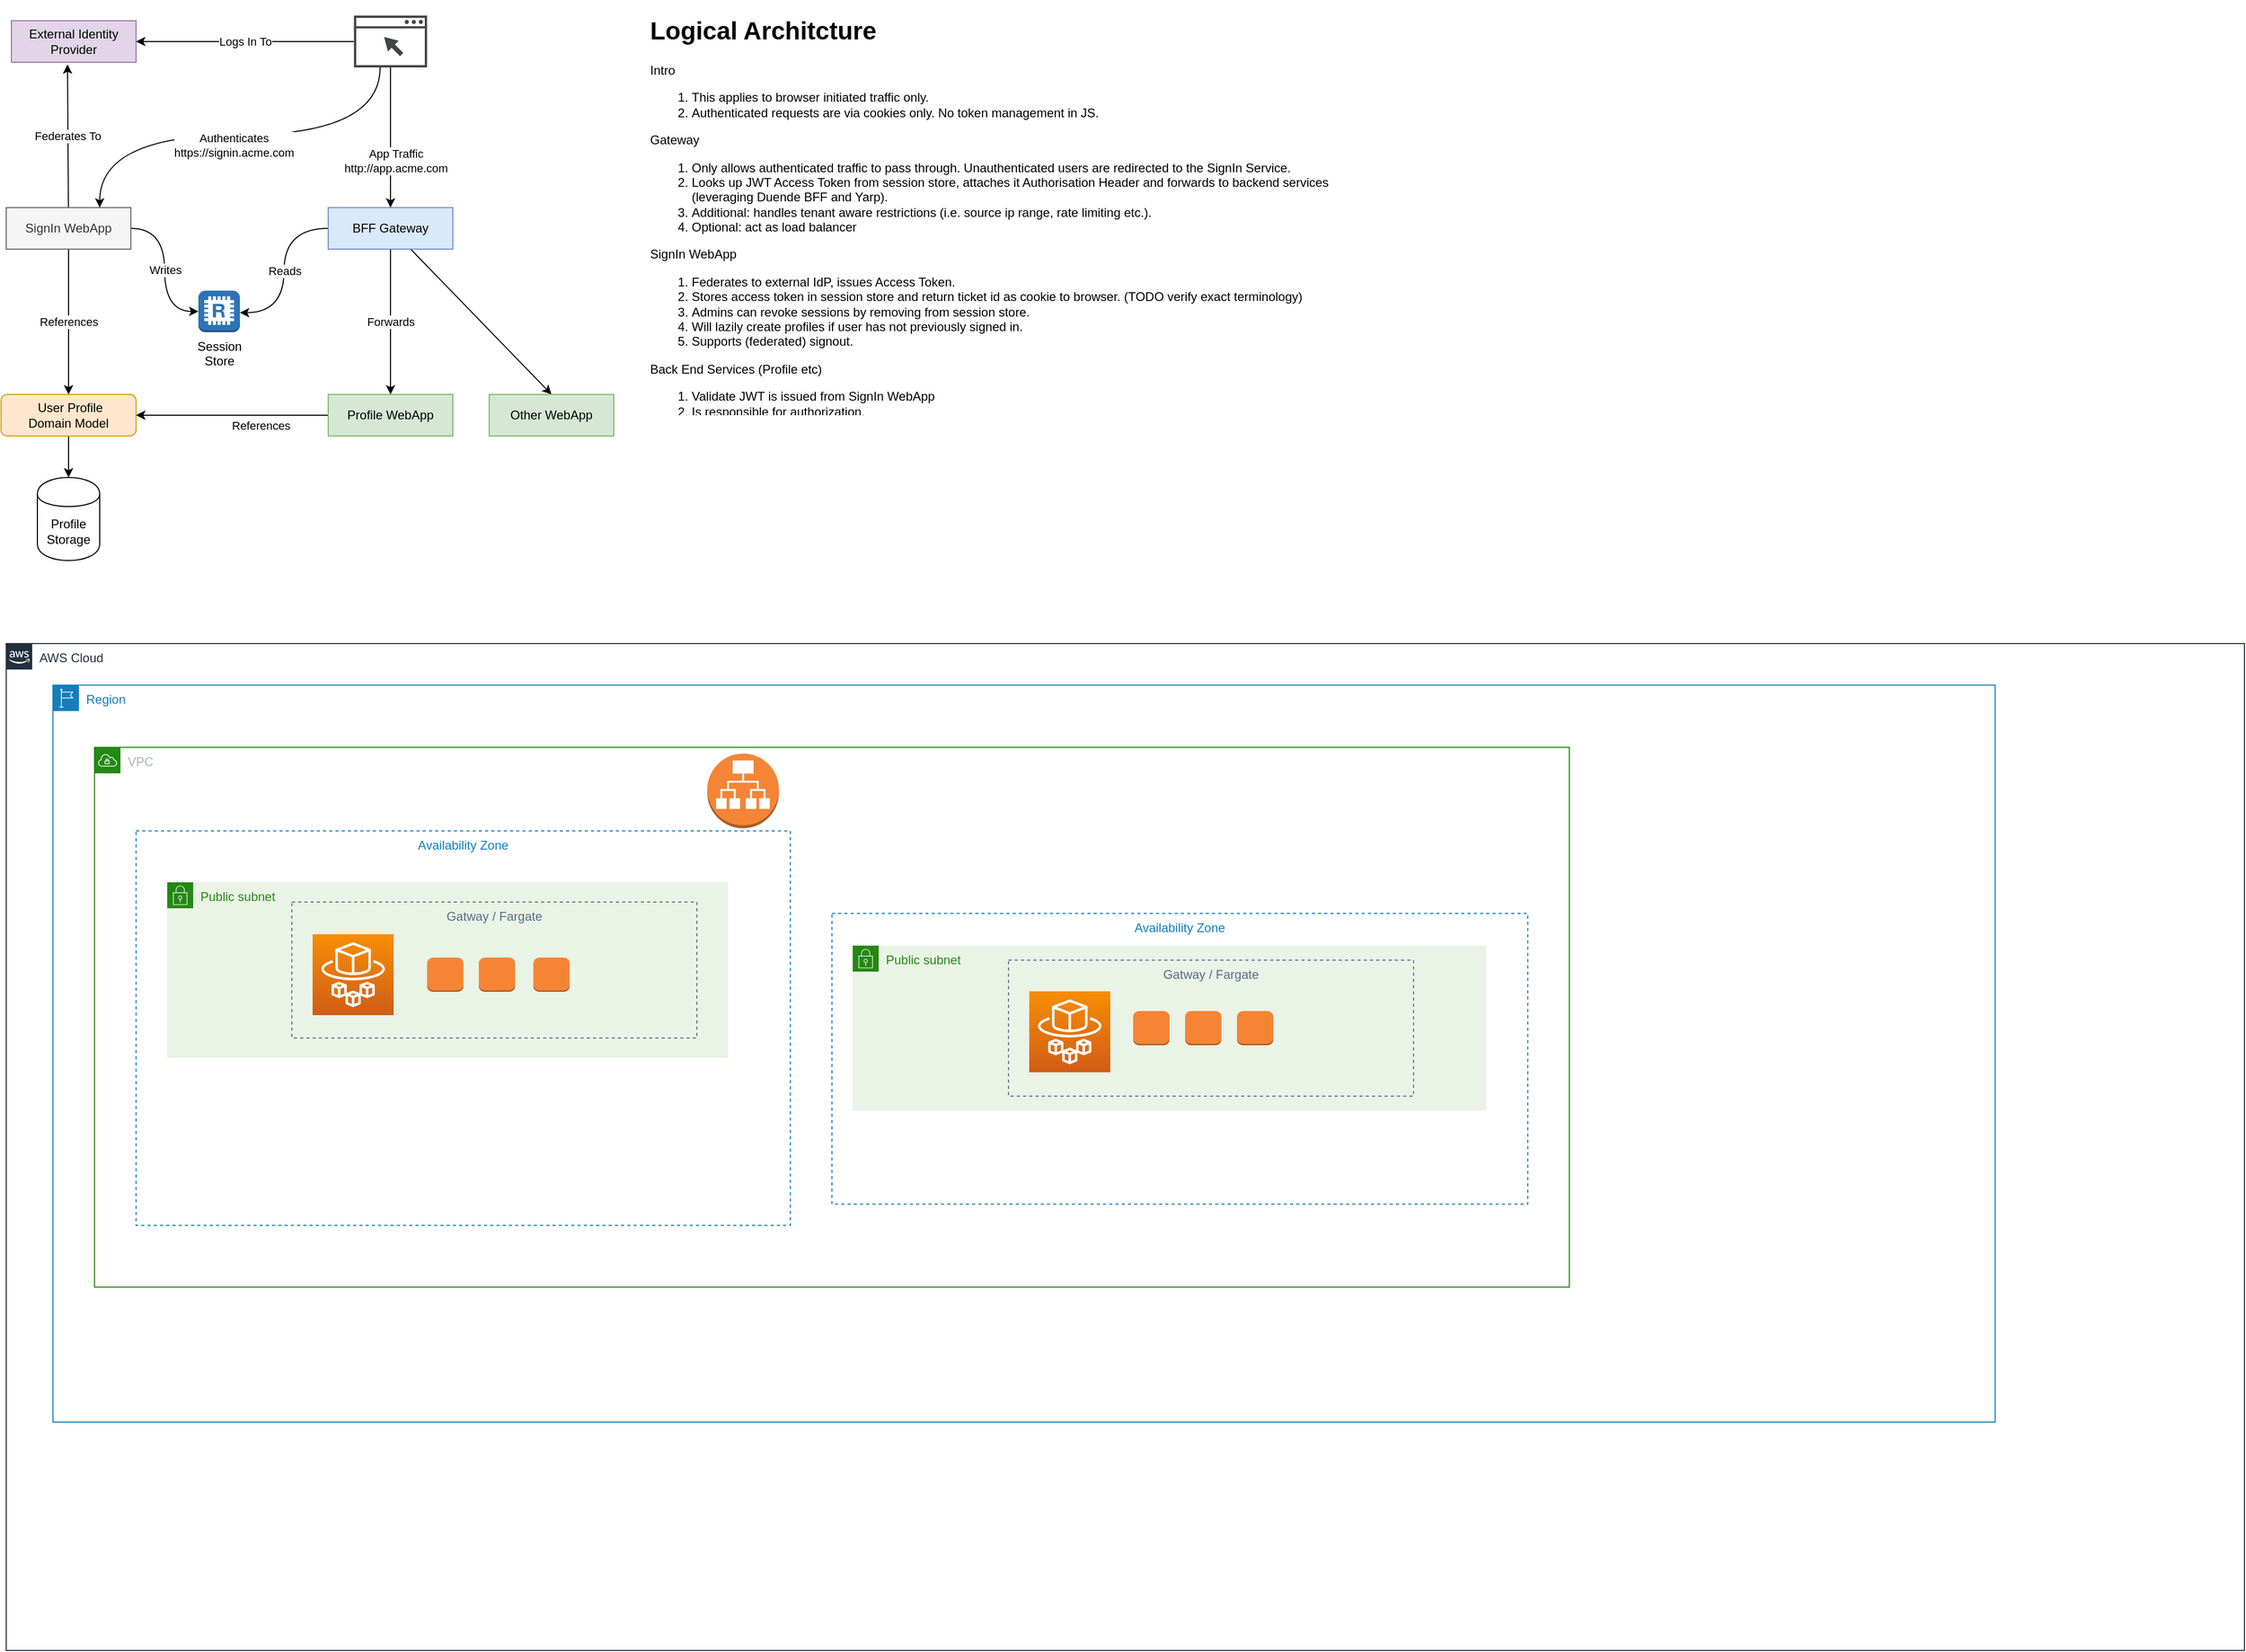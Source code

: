 <mxfile version="12.9.13" type="device"><diagram id="ua64xK7kxZfGMdoCaSgO" name="Page-1"><mxGraphModel dx="1673" dy="1120" grid="1" gridSize="10" guides="1" tooltips="1" connect="1" arrows="1" fold="1" page="0" pageScale="1" pageWidth="827" pageHeight="1169" math="0" shadow="0"><root><mxCell id="0"/><mxCell id="1" parent="0"/><mxCell id="idB7KUQ6YToKDetQzfYl-16" value="AWS Cloud" style="points=[[0,0],[0.25,0],[0.5,0],[0.75,0],[1,0],[1,0.25],[1,0.5],[1,0.75],[1,1],[0.75,1],[0.5,1],[0.25,1],[0,1],[0,0.75],[0,0.5],[0,0.25]];outlineConnect=0;gradientColor=none;html=1;whiteSpace=wrap;fontSize=12;fontStyle=0;shape=mxgraph.aws4.group;grIcon=mxgraph.aws4.group_aws_cloud_alt;strokeColor=#232F3E;fillColor=none;verticalAlign=top;align=left;spacingLeft=30;fontColor=#232F3E;dashed=0;" parent="1" vertex="1"><mxGeometry x="75" y="720" width="2155" height="970" as="geometry"/></mxCell><mxCell id="7k24Nu6NiUoaTllKFjQA-3" value="Region" style="points=[[0,0],[0.25,0],[0.5,0],[0.75,0],[1,0],[1,0.25],[1,0.5],[1,0.75],[1,1],[0.75,1],[0.5,1],[0.25,1],[0,1],[0,0.75],[0,0.5],[0,0.25]];outlineConnect=0;gradientColor=none;html=1;whiteSpace=wrap;fontSize=12;fontStyle=0;shape=mxgraph.aws4.group;grIcon=mxgraph.aws4.group_region;strokeColor=#147EBA;fillColor=none;verticalAlign=top;align=left;spacingLeft=30;fontColor=#147EBA;dashed=0;" vertex="1" parent="1"><mxGeometry x="120" y="760" width="1870" height="710" as="geometry"/></mxCell><mxCell id="7k24Nu6NiUoaTllKFjQA-6" value="VPC" style="points=[[0,0],[0.25,0],[0.5,0],[0.75,0],[1,0],[1,0.25],[1,0.5],[1,0.75],[1,1],[0.75,1],[0.5,1],[0.25,1],[0,1],[0,0.75],[0,0.5],[0,0.25]];outlineConnect=0;gradientColor=none;html=1;whiteSpace=wrap;fontSize=12;fontStyle=0;shape=mxgraph.aws4.group;grIcon=mxgraph.aws4.group_vpc;strokeColor=#248814;fillColor=none;verticalAlign=top;align=left;spacingLeft=30;fontColor=#AAB7B8;dashed=0;" vertex="1" parent="1"><mxGeometry x="160" y="820" width="1420" height="520" as="geometry"/></mxCell><mxCell id="7k24Nu6NiUoaTllKFjQA-4" value="Availability Zone" style="fillColor=none;strokeColor=#147EBA;dashed=1;verticalAlign=top;fontStyle=0;fontColor=#147EBA;" vertex="1" parent="1"><mxGeometry x="200" y="900.5" width="630" height="380" as="geometry"/></mxCell><mxCell id="rXoIYPhhCEdJAAbiKRI2-9" value="References" style="edgeStyle=orthogonalEdgeStyle;rounded=0;orthogonalLoop=1;jettySize=auto;html=1;entryX=0.5;entryY=0;entryDx=0;entryDy=0;curved=1;" parent="1" source="rXoIYPhhCEdJAAbiKRI2-1" target="rXoIYPhhCEdJAAbiKRI2-6" edge="1"><mxGeometry relative="1" as="geometry"/></mxCell><mxCell id="rXoIYPhhCEdJAAbiKRI2-22" value="Writes" style="edgeStyle=orthogonalEdgeStyle;curved=1;rounded=0;orthogonalLoop=1;jettySize=auto;html=1;entryX=0;entryY=0.5;entryDx=0;entryDy=0;entryPerimeter=0;" parent="1" source="rXoIYPhhCEdJAAbiKRI2-1" target="rXoIYPhhCEdJAAbiKRI2-21" edge="1"><mxGeometry relative="1" as="geometry"/></mxCell><mxCell id="rXoIYPhhCEdJAAbiKRI2-29" value="Federates To" style="edgeStyle=none;rounded=0;orthogonalLoop=1;jettySize=auto;html=1;entryX=0.45;entryY=1.05;entryDx=0;entryDy=0;entryPerimeter=0;" parent="1" source="rXoIYPhhCEdJAAbiKRI2-1" target="rXoIYPhhCEdJAAbiKRI2-4" edge="1"><mxGeometry relative="1" as="geometry"/></mxCell><mxCell id="rXoIYPhhCEdJAAbiKRI2-1" value="SignIn WebApp" style="rounded=0;whiteSpace=wrap;html=1;fillColor=#f5f5f5;strokeColor=#666666;fontColor=#333333;" parent="1" vertex="1"><mxGeometry x="75" y="300" width="120" height="40" as="geometry"/></mxCell><mxCell id="rXoIYPhhCEdJAAbiKRI2-24" value="Reads" style="edgeStyle=orthogonalEdgeStyle;curved=1;rounded=0;orthogonalLoop=1;jettySize=auto;html=1;entryX=1;entryY=0.53;entryDx=0;entryDy=0;entryPerimeter=0;" parent="1" source="rXoIYPhhCEdJAAbiKRI2-3" target="rXoIYPhhCEdJAAbiKRI2-21" edge="1"><mxGeometry relative="1" as="geometry"/></mxCell><mxCell id="rXoIYPhhCEdJAAbiKRI2-33" value="Forwards" style="edgeStyle=none;rounded=0;orthogonalLoop=1;jettySize=auto;html=1;entryX=0.5;entryY=0;entryDx=0;entryDy=0;" parent="1" source="rXoIYPhhCEdJAAbiKRI2-3" target="rXoIYPhhCEdJAAbiKRI2-11" edge="1"><mxGeometry relative="1" as="geometry"/></mxCell><mxCell id="rXoIYPhhCEdJAAbiKRI2-35" style="edgeStyle=none;rounded=0;orthogonalLoop=1;jettySize=auto;html=1;entryX=0.5;entryY=0;entryDx=0;entryDy=0;" parent="1" source="rXoIYPhhCEdJAAbiKRI2-3" target="rXoIYPhhCEdJAAbiKRI2-34" edge="1"><mxGeometry relative="1" as="geometry"/></mxCell><mxCell id="rXoIYPhhCEdJAAbiKRI2-3" value="BFF Gateway" style="rounded=0;whiteSpace=wrap;html=1;fillColor=#dae8fc;strokeColor=#6c8ebf;" parent="1" vertex="1"><mxGeometry x="385" y="300" width="120" height="40" as="geometry"/></mxCell><mxCell id="rXoIYPhhCEdJAAbiKRI2-4" value="External Identity Provider" style="rounded=0;whiteSpace=wrap;html=1;fillColor=#e1d5e7;strokeColor=#9673a6;" parent="1" vertex="1"><mxGeometry x="80" y="120" width="120" height="40" as="geometry"/></mxCell><mxCell id="rXoIYPhhCEdJAAbiKRI2-10" style="edgeStyle=orthogonalEdgeStyle;curved=1;rounded=0;orthogonalLoop=1;jettySize=auto;html=1;" parent="1" source="rXoIYPhhCEdJAAbiKRI2-6" target="rXoIYPhhCEdJAAbiKRI2-8" edge="1"><mxGeometry relative="1" as="geometry"/></mxCell><mxCell id="rXoIYPhhCEdJAAbiKRI2-6" value="&amp;nbsp;User Profile&lt;br&gt;Domain Model" style="rounded=1;whiteSpace=wrap;html=1;align=center;fillColor=#ffe6cc;strokeColor=#d79b00;" parent="1" vertex="1"><mxGeometry x="70" y="480" width="130" height="40" as="geometry"/></mxCell><mxCell id="rXoIYPhhCEdJAAbiKRI2-8" value="Profile Storage" style="shape=cylinder;whiteSpace=wrap;html=1;boundedLbl=1;backgroundOutline=1;align=center;" parent="1" vertex="1"><mxGeometry x="105" y="560" width="60" height="80" as="geometry"/></mxCell><mxCell id="rXoIYPhhCEdJAAbiKRI2-20" value="References" style="edgeStyle=orthogonalEdgeStyle;curved=1;rounded=0;orthogonalLoop=1;jettySize=auto;html=1;entryX=1;entryY=0.5;entryDx=0;entryDy=0;" parent="1" source="rXoIYPhhCEdJAAbiKRI2-11" target="rXoIYPhhCEdJAAbiKRI2-6" edge="1"><mxGeometry x="-0.29" y="10" relative="1" as="geometry"><mxPoint as="offset"/></mxGeometry></mxCell><mxCell id="rXoIYPhhCEdJAAbiKRI2-11" value="Profile WebApp" style="rounded=0;whiteSpace=wrap;html=1;fillColor=#d5e8d4;strokeColor=#82b366;" parent="1" vertex="1"><mxGeometry x="385" y="480" width="120" height="40" as="geometry"/></mxCell><mxCell id="rXoIYPhhCEdJAAbiKRI2-21" value="Session&lt;br&gt;Store" style="outlineConnect=0;dashed=0;verticalLabelPosition=bottom;verticalAlign=top;align=center;html=1;shape=mxgraph.aws3.redis;fillColor=#2E73B8;gradientColor=none;" parent="1" vertex="1"><mxGeometry x="260" y="380" width="40" height="40" as="geometry"/></mxCell><mxCell id="rXoIYPhhCEdJAAbiKRI2-27" value="App Traffic&lt;br&gt;http://app.acme.com" style="rounded=0;orthogonalLoop=1;jettySize=auto;html=1;" parent="1" source="rXoIYPhhCEdJAAbiKRI2-26" target="rXoIYPhhCEdJAAbiKRI2-3" edge="1"><mxGeometry x="0.333" y="5" relative="1" as="geometry"><mxPoint as="offset"/></mxGeometry></mxCell><mxCell id="rXoIYPhhCEdJAAbiKRI2-28" style="edgeStyle=orthogonalEdgeStyle;curved=1;rounded=0;orthogonalLoop=1;jettySize=auto;html=1;entryX=0.75;entryY=0;entryDx=0;entryDy=0;" parent="1" source="rXoIYPhhCEdJAAbiKRI2-26" target="rXoIYPhhCEdJAAbiKRI2-1" edge="1"><mxGeometry relative="1" as="geometry"><Array as="points"><mxPoint x="435" y="230"/><mxPoint x="165" y="230"/></Array></mxGeometry></mxCell><mxCell id="rXoIYPhhCEdJAAbiKRI2-30" value="Authenticates&lt;br&gt;https://signin.acme.com" style="edgeLabel;html=1;align=center;verticalAlign=middle;resizable=0;points=[];" parent="rXoIYPhhCEdJAAbiKRI2-28" vertex="1" connectable="0"><mxGeometry x="-0.195" y="27" relative="1" as="geometry"><mxPoint x="-43.2" y="-17" as="offset"/></mxGeometry></mxCell><mxCell id="rXoIYPhhCEdJAAbiKRI2-38" value="Logs In To" style="edgeStyle=none;rounded=0;orthogonalLoop=1;jettySize=auto;html=1;entryX=1;entryY=0.5;entryDx=0;entryDy=0;" parent="1" source="rXoIYPhhCEdJAAbiKRI2-26" target="rXoIYPhhCEdJAAbiKRI2-4" edge="1"><mxGeometry relative="1" as="geometry"/></mxCell><mxCell id="rXoIYPhhCEdJAAbiKRI2-26" value="" style="pointerEvents=1;shadow=0;dashed=0;html=1;strokeColor=none;fillColor=#434445;aspect=fixed;labelPosition=center;verticalLabelPosition=bottom;verticalAlign=top;align=center;outlineConnect=0;shape=mxgraph.vvd.web_browser;" parent="1" vertex="1"><mxGeometry x="409.79" y="115" width="70.42" height="50" as="geometry"/></mxCell><mxCell id="rXoIYPhhCEdJAAbiKRI2-34" value="Other WebApp" style="rounded=0;whiteSpace=wrap;html=1;fillColor=#d5e8d4;strokeColor=#82b366;" parent="1" vertex="1"><mxGeometry x="540" y="480" width="120" height="40" as="geometry"/></mxCell><mxCell id="rXoIYPhhCEdJAAbiKRI2-36" value="&lt;h1&gt;Logical Architcture&lt;/h1&gt;&lt;div&gt;Intro&lt;/div&gt;&lt;p&gt;&lt;/p&gt;&lt;ol&gt;&lt;li&gt;This applies to browser initiated traffic only.&lt;/li&gt;&lt;li&gt;Authenticated requests are via cookies only. No token management in JS.&lt;/li&gt;&lt;/ol&gt;&lt;div&gt;Gateway&lt;/div&gt;&lt;ol&gt;&lt;li&gt;Only allows authenticated traffic to pass through. Unauthenticated users are redirected to the SignIn Service.&lt;/li&gt;&lt;li&gt;Looks up JWT Access Token from session store, attaches it Authorisation Header and forwards to backend services (leveraging Duende BFF and Yarp).&lt;/li&gt;&lt;li&gt;Additional: handles tenant aware restrictions (i.e. source ip range, rate limiting etc.).&lt;/li&gt;&lt;li&gt;Optional: act as load balancer&lt;/li&gt;&lt;/ol&gt;&lt;div&gt;SignIn WebApp&lt;/div&gt;&lt;div&gt;&lt;ol&gt;&lt;li&gt;Federates to external IdP, issues Access Token.&lt;/li&gt;&lt;li&gt;Stores access token in session store and return ticket id as cookie to browser. (TODO verify exact terminology)&lt;/li&gt;&lt;li&gt;Admins can revoke sessions by removing from session store.&lt;/li&gt;&lt;li&gt;Will lazily create profiles if user has not previously signed in.&lt;/li&gt;&lt;li&gt;Supports (federated) signout.&lt;/li&gt;&lt;/ol&gt;&lt;div&gt;Back End Services (Profile etc)&lt;/div&gt;&lt;/div&gt;&lt;div&gt;&lt;ol&gt;&lt;li&gt;Validate JWT is issued from SignIn WebApp&lt;/li&gt;&lt;li&gt;Is responsible for authorization.&lt;/li&gt;&lt;/ol&gt;&lt;/div&gt;&lt;p&gt;&lt;/p&gt;" style="text;html=1;strokeColor=none;fillColor=none;spacing=5;spacingTop=-20;whiteSpace=wrap;overflow=hidden;rounded=0;align=left;" parent="1" vertex="1"><mxGeometry x="690" y="110" width="700" height="390" as="geometry"/></mxCell><mxCell id="7k24Nu6NiUoaTllKFjQA-1" value="" style="outlineConnect=0;dashed=0;verticalLabelPosition=bottom;verticalAlign=top;align=center;html=1;shape=mxgraph.aws3.application_load_balancer;fillColor=#F58536;gradientColor=none;" vertex="1" parent="1"><mxGeometry x="750" y="826" width="69" height="72" as="geometry"/></mxCell><mxCell id="7k24Nu6NiUoaTllKFjQA-5" value="Availability Zone" style="fillColor=none;strokeColor=#147EBA;dashed=1;verticalAlign=top;fontStyle=0;fontColor=#147EBA;" vertex="1" parent="1"><mxGeometry x="870" y="980" width="670" height="280" as="geometry"/></mxCell><mxCell id="7k24Nu6NiUoaTllKFjQA-8" value="Public subnet" style="points=[[0,0],[0.25,0],[0.5,0],[0.75,0],[1,0],[1,0.25],[1,0.5],[1,0.75],[1,1],[0.75,1],[0.5,1],[0.25,1],[0,1],[0,0.75],[0,0.5],[0,0.25]];outlineConnect=0;gradientColor=none;html=1;whiteSpace=wrap;fontSize=12;fontStyle=0;shape=mxgraph.aws4.group;grIcon=mxgraph.aws4.group_security_group;grStroke=0;strokeColor=#248814;fillColor=#E9F3E6;verticalAlign=top;align=left;spacingLeft=30;fontColor=#248814;dashed=0;" vertex="1" parent="1"><mxGeometry x="230" y="950" width="540" height="169" as="geometry"/></mxCell><mxCell id="7k24Nu6NiUoaTllKFjQA-9" value="Public subnet" style="points=[[0,0],[0.25,0],[0.5,0],[0.75,0],[1,0],[1,0.25],[1,0.5],[1,0.75],[1,1],[0.75,1],[0.5,1],[0.25,1],[0,1],[0,0.75],[0,0.5],[0,0.25]];outlineConnect=0;gradientColor=none;html=1;whiteSpace=wrap;fontSize=12;fontStyle=0;shape=mxgraph.aws4.group;grIcon=mxgraph.aws4.group_security_group;grStroke=0;strokeColor=#248814;fillColor=#E9F3E6;verticalAlign=top;align=left;spacingLeft=30;fontColor=#248814;dashed=0;" vertex="1" parent="1"><mxGeometry x="890" y="1011" width="610" height="159" as="geometry"/></mxCell><mxCell id="7k24Nu6NiUoaTllKFjQA-10" value="Gatway / Fargate" style="fillColor=none;strokeColor=#5A6C86;dashed=1;verticalAlign=top;fontStyle=0;fontColor=#5A6C86;" vertex="1" parent="1"><mxGeometry x="350" y="969" width="390" height="131" as="geometry"/></mxCell><mxCell id="7k24Nu6NiUoaTllKFjQA-2" value="" style="outlineConnect=0;fontColor=#232F3E;gradientColor=#F78E04;gradientDirection=north;fillColor=#D05C17;strokeColor=#ffffff;dashed=0;verticalLabelPosition=bottom;verticalAlign=top;align=center;html=1;fontSize=12;fontStyle=0;aspect=fixed;shape=mxgraph.aws4.resourceIcon;resIcon=mxgraph.aws4.fargate;" vertex="1" parent="1"><mxGeometry x="370" y="1000" width="78" height="78" as="geometry"/></mxCell><mxCell id="7k24Nu6NiUoaTllKFjQA-11" value="Gatway / Fargate" style="fillColor=none;strokeColor=#5A6C86;dashed=1;verticalAlign=top;fontStyle=0;fontColor=#5A6C86;" vertex="1" parent="1"><mxGeometry x="1040" y="1025" width="390" height="131" as="geometry"/></mxCell><mxCell id="7k24Nu6NiUoaTllKFjQA-12" value="" style="outlineConnect=0;fontColor=#232F3E;gradientColor=#F78E04;gradientDirection=north;fillColor=#D05C17;strokeColor=#ffffff;dashed=0;verticalLabelPosition=bottom;verticalAlign=top;align=center;html=1;fontSize=12;fontStyle=0;aspect=fixed;shape=mxgraph.aws4.resourceIcon;resIcon=mxgraph.aws4.fargate;" vertex="1" parent="1"><mxGeometry x="1060" y="1055" width="78" height="78" as="geometry"/></mxCell><mxCell id="7k24Nu6NiUoaTllKFjQA-13" value="" style="outlineConnect=0;dashed=0;verticalLabelPosition=bottom;verticalAlign=top;align=center;html=1;shape=mxgraph.aws3.instance;fillColor=#F58534;gradientColor=none;" vertex="1" parent="1"><mxGeometry x="480.21" y="1022.5" width="35" height="33" as="geometry"/></mxCell><mxCell id="7k24Nu6NiUoaTllKFjQA-14" value="" style="outlineConnect=0;dashed=0;verticalLabelPosition=bottom;verticalAlign=top;align=center;html=1;shape=mxgraph.aws3.instance;fillColor=#F58534;gradientColor=none;" vertex="1" parent="1"><mxGeometry x="530" y="1022.5" width="35" height="33" as="geometry"/></mxCell><mxCell id="7k24Nu6NiUoaTllKFjQA-15" value="" style="outlineConnect=0;dashed=0;verticalLabelPosition=bottom;verticalAlign=top;align=center;html=1;shape=mxgraph.aws3.instance;fillColor=#F58534;gradientColor=none;" vertex="1" parent="1"><mxGeometry x="582.5" y="1022.5" width="35" height="33" as="geometry"/></mxCell><mxCell id="7k24Nu6NiUoaTllKFjQA-16" value="" style="outlineConnect=0;dashed=0;verticalLabelPosition=bottom;verticalAlign=top;align=center;html=1;shape=mxgraph.aws3.instance;fillColor=#F58534;gradientColor=none;" vertex="1" parent="1"><mxGeometry x="1160" y="1074" width="35" height="33" as="geometry"/></mxCell><mxCell id="7k24Nu6NiUoaTllKFjQA-17" value="" style="outlineConnect=0;dashed=0;verticalLabelPosition=bottom;verticalAlign=top;align=center;html=1;shape=mxgraph.aws3.instance;fillColor=#F58534;gradientColor=none;" vertex="1" parent="1"><mxGeometry x="1210" y="1074" width="35" height="33" as="geometry"/></mxCell><mxCell id="7k24Nu6NiUoaTllKFjQA-18" value="" style="outlineConnect=0;dashed=0;verticalLabelPosition=bottom;verticalAlign=top;align=center;html=1;shape=mxgraph.aws3.instance;fillColor=#F58534;gradientColor=none;" vertex="1" parent="1"><mxGeometry x="1260" y="1074" width="35" height="33" as="geometry"/></mxCell></root></mxGraphModel></diagram></mxfile>